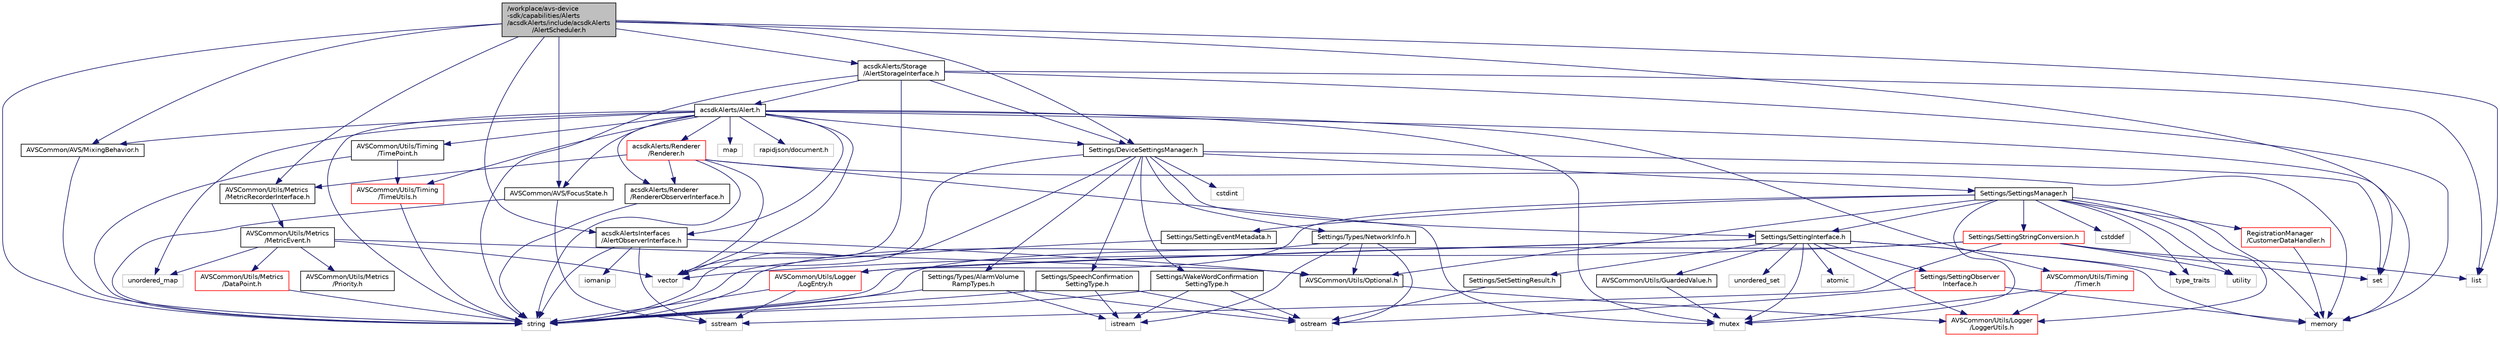 digraph "/workplace/avs-device-sdk/capabilities/Alerts/acsdkAlerts/include/acsdkAlerts/AlertScheduler.h"
{
 // LATEX_PDF_SIZE
  edge [fontname="Helvetica",fontsize="10",labelfontname="Helvetica",labelfontsize="10"];
  node [fontname="Helvetica",fontsize="10",shape=record];
  Node1 [label="/workplace/avs-device\l-sdk/capabilities/Alerts\l/acsdkAlerts/include/acsdkAlerts\l/AlertScheduler.h",height=0.2,width=0.4,color="black", fillcolor="grey75", style="filled", fontcolor="black",tooltip=" "];
  Node1 -> Node2 [color="midnightblue",fontsize="10",style="solid",fontname="Helvetica"];
  Node2 [label="acsdkAlerts/Storage\l/AlertStorageInterface.h",height=0.2,width=0.4,color="black", fillcolor="white", style="filled",URL="$_alert_storage_interface_8h.html",tooltip=" "];
  Node2 -> Node3 [color="midnightblue",fontsize="10",style="solid",fontname="Helvetica"];
  Node3 [label="acsdkAlerts/Alert.h",height=0.2,width=0.4,color="black", fillcolor="white", style="filled",URL="$_alert_8h.html",tooltip=" "];
  Node3 -> Node4 [color="midnightblue",fontsize="10",style="solid",fontname="Helvetica"];
  Node4 [label="acsdkAlerts/Renderer\l/Renderer.h",height=0.2,width=0.4,color="red", fillcolor="white", style="filled",URL="$_renderer_8h.html",tooltip=" "];
  Node4 -> Node6 [color="midnightblue",fontsize="10",style="solid",fontname="Helvetica"];
  Node6 [label="acsdkAlerts/Renderer\l/RendererObserverInterface.h",height=0.2,width=0.4,color="black", fillcolor="white", style="filled",URL="$_renderer_observer_interface_8h.html",tooltip=" "];
  Node6 -> Node7 [color="midnightblue",fontsize="10",style="solid",fontname="Helvetica"];
  Node7 [label="string",height=0.2,width=0.4,color="grey75", fillcolor="white", style="filled",tooltip=" "];
  Node4 -> Node93 [color="midnightblue",fontsize="10",style="solid",fontname="Helvetica"];
  Node93 [label="AVSCommon/Utils/Metrics\l/MetricRecorderInterface.h",height=0.2,width=0.4,color="black", fillcolor="white", style="filled",URL="$_metric_recorder_interface_8h.html",tooltip=" "];
  Node93 -> Node94 [color="midnightblue",fontsize="10",style="solid",fontname="Helvetica"];
  Node94 [label="AVSCommon/Utils/Metrics\l/MetricEvent.h",height=0.2,width=0.4,color="black", fillcolor="white", style="filled",URL="$_metric_event_8h.html",tooltip=" "];
  Node94 -> Node19 [color="midnightblue",fontsize="10",style="solid",fontname="Helvetica"];
  Node19 [label="unordered_map",height=0.2,width=0.4,color="grey75", fillcolor="white", style="filled",tooltip=" "];
  Node94 -> Node11 [color="midnightblue",fontsize="10",style="solid",fontname="Helvetica"];
  Node11 [label="vector",height=0.2,width=0.4,color="grey75", fillcolor="white", style="filled",tooltip=" "];
  Node94 -> Node95 [color="midnightblue",fontsize="10",style="solid",fontname="Helvetica"];
  Node95 [label="AVSCommon/Utils/Metrics\l/DataPoint.h",height=0.2,width=0.4,color="red", fillcolor="white", style="filled",URL="$_data_point_8h.html",tooltip=" "];
  Node95 -> Node7 [color="midnightblue",fontsize="10",style="solid",fontname="Helvetica"];
  Node94 -> Node97 [color="midnightblue",fontsize="10",style="solid",fontname="Helvetica"];
  Node97 [label="AVSCommon/Utils/Metrics\l/Priority.h",height=0.2,width=0.4,color="black", fillcolor="white", style="filled",URL="$_a_v_s_common_2_utils_2include_2_a_v_s_common_2_utils_2_metrics_2_priority_8h.html",tooltip=" "];
  Node94 -> Node36 [color="midnightblue",fontsize="10",style="solid",fontname="Helvetica"];
  Node36 [label="AVSCommon/Utils/Optional.h",height=0.2,width=0.4,color="black", fillcolor="white", style="filled",URL="$_optional_8h.html",tooltip=" "];
  Node36 -> Node37 [color="midnightblue",fontsize="10",style="solid",fontname="Helvetica"];
  Node37 [label="AVSCommon/Utils/Logger\l/LoggerUtils.h",height=0.2,width=0.4,color="red", fillcolor="white", style="filled",URL="$_logger_utils_8h.html",tooltip=" "];
  Node4 -> Node10 [color="midnightblue",fontsize="10",style="solid",fontname="Helvetica"];
  Node10 [label="memory",height=0.2,width=0.4,color="grey75", fillcolor="white", style="filled",tooltip=" "];
  Node4 -> Node40 [color="midnightblue",fontsize="10",style="solid",fontname="Helvetica"];
  Node40 [label="mutex",height=0.2,width=0.4,color="grey75", fillcolor="white", style="filled",tooltip=" "];
  Node4 -> Node7 [color="midnightblue",fontsize="10",style="solid",fontname="Helvetica"];
  Node4 -> Node11 [color="midnightblue",fontsize="10",style="solid",fontname="Helvetica"];
  Node3 -> Node6 [color="midnightblue",fontsize="10",style="solid",fontname="Helvetica"];
  Node3 -> Node98 [color="midnightblue",fontsize="10",style="solid",fontname="Helvetica"];
  Node98 [label="AVSCommon/AVS/FocusState.h",height=0.2,width=0.4,color="black", fillcolor="white", style="filled",URL="$_focus_state_8h.html",tooltip=" "];
  Node98 -> Node41 [color="midnightblue",fontsize="10",style="solid",fontname="Helvetica"];
  Node41 [label="sstream",height=0.2,width=0.4,color="grey75", fillcolor="white", style="filled",tooltip=" "];
  Node98 -> Node7 [color="midnightblue",fontsize="10",style="solid",fontname="Helvetica"];
  Node3 -> Node99 [color="midnightblue",fontsize="10",style="solid",fontname="Helvetica"];
  Node99 [label="AVSCommon/AVS/MixingBehavior.h",height=0.2,width=0.4,color="black", fillcolor="white", style="filled",URL="$_a_v_s_2include_2_a_v_s_common_2_a_v_s_2_mixing_behavior_8h.html",tooltip=" "];
  Node99 -> Node7 [color="midnightblue",fontsize="10",style="solid",fontname="Helvetica"];
  Node3 -> Node100 [color="midnightblue",fontsize="10",style="solid",fontname="Helvetica"];
  Node100 [label="AVSCommon/Utils/Timing\l/Timer.h",height=0.2,width=0.4,color="red", fillcolor="white", style="filled",URL="$_a_v_s_common_2_utils_2include_2_a_v_s_common_2_utils_2_timing_2_timer_8h.html",tooltip=" "];
  Node100 -> Node40 [color="midnightblue",fontsize="10",style="solid",fontname="Helvetica"];
  Node100 -> Node37 [color="midnightblue",fontsize="10",style="solid",fontname="Helvetica"];
  Node3 -> Node106 [color="midnightblue",fontsize="10",style="solid",fontname="Helvetica"];
  Node106 [label="AVSCommon/Utils/Timing\l/TimePoint.h",height=0.2,width=0.4,color="black", fillcolor="white", style="filled",URL="$_time_point_8h.html",tooltip=" "];
  Node106 -> Node7 [color="midnightblue",fontsize="10",style="solid",fontname="Helvetica"];
  Node106 -> Node107 [color="midnightblue",fontsize="10",style="solid",fontname="Helvetica"];
  Node107 [label="AVSCommon/Utils/Timing\l/TimeUtils.h",height=0.2,width=0.4,color="red", fillcolor="white", style="filled",URL="$_time_utils_8h.html",tooltip=" "];
  Node107 -> Node7 [color="midnightblue",fontsize="10",style="solid",fontname="Helvetica"];
  Node3 -> Node107 [color="midnightblue",fontsize="10",style="solid",fontname="Helvetica"];
  Node3 -> Node111 [color="midnightblue",fontsize="10",style="solid",fontname="Helvetica"];
  Node111 [label="acsdkAlertsInterfaces\l/AlertObserverInterface.h",height=0.2,width=0.4,color="black", fillcolor="white", style="filled",URL="$_alert_observer_interface_8h.html",tooltip=" "];
  Node111 -> Node112 [color="midnightblue",fontsize="10",style="solid",fontname="Helvetica"];
  Node112 [label="iomanip",height=0.2,width=0.4,color="grey75", fillcolor="white", style="filled",tooltip=" "];
  Node111 -> Node7 [color="midnightblue",fontsize="10",style="solid",fontname="Helvetica"];
  Node111 -> Node41 [color="midnightblue",fontsize="10",style="solid",fontname="Helvetica"];
  Node111 -> Node36 [color="midnightblue",fontsize="10",style="solid",fontname="Helvetica"];
  Node3 -> Node113 [color="midnightblue",fontsize="10",style="solid",fontname="Helvetica"];
  Node113 [label="Settings/DeviceSettingsManager.h",height=0.2,width=0.4,color="black", fillcolor="white", style="filled",URL="$_device_settings_manager_8h.html",tooltip=" "];
  Node113 -> Node27 [color="midnightblue",fontsize="10",style="solid",fontname="Helvetica"];
  Node27 [label="cstdint",height=0.2,width=0.4,color="grey75", fillcolor="white", style="filled",tooltip=" "];
  Node113 -> Node43 [color="midnightblue",fontsize="10",style="solid",fontname="Helvetica"];
  Node43 [label="set",height=0.2,width=0.4,color="grey75", fillcolor="white", style="filled",tooltip=" "];
  Node113 -> Node7 [color="midnightblue",fontsize="10",style="solid",fontname="Helvetica"];
  Node113 -> Node11 [color="midnightblue",fontsize="10",style="solid",fontname="Helvetica"];
  Node113 -> Node114 [color="midnightblue",fontsize="10",style="solid",fontname="Helvetica"];
  Node114 [label="Settings/SettingInterface.h",height=0.2,width=0.4,color="black", fillcolor="white", style="filled",URL="$_setting_interface_8h.html",tooltip=" "];
  Node114 -> Node39 [color="midnightblue",fontsize="10",style="solid",fontname="Helvetica"];
  Node39 [label="atomic",height=0.2,width=0.4,color="grey75", fillcolor="white", style="filled",tooltip=" "];
  Node114 -> Node10 [color="midnightblue",fontsize="10",style="solid",fontname="Helvetica"];
  Node114 -> Node40 [color="midnightblue",fontsize="10",style="solid",fontname="Helvetica"];
  Node114 -> Node7 [color="midnightblue",fontsize="10",style="solid",fontname="Helvetica"];
  Node114 -> Node115 [color="midnightblue",fontsize="10",style="solid",fontname="Helvetica"];
  Node115 [label="type_traits",height=0.2,width=0.4,color="grey75", fillcolor="white", style="filled",tooltip=" "];
  Node114 -> Node73 [color="midnightblue",fontsize="10",style="solid",fontname="Helvetica"];
  Node73 [label="unordered_set",height=0.2,width=0.4,color="grey75", fillcolor="white", style="filled",tooltip=" "];
  Node114 -> Node116 [color="midnightblue",fontsize="10",style="solid",fontname="Helvetica"];
  Node116 [label="AVSCommon/Utils/GuardedValue.h",height=0.2,width=0.4,color="black", fillcolor="white", style="filled",URL="$_guarded_value_8h.html",tooltip=" "];
  Node116 -> Node40 [color="midnightblue",fontsize="10",style="solid",fontname="Helvetica"];
  Node114 -> Node46 [color="midnightblue",fontsize="10",style="solid",fontname="Helvetica"];
  Node46 [label="AVSCommon/Utils/Logger\l/LogEntry.h",height=0.2,width=0.4,color="red", fillcolor="white", style="filled",URL="$_log_entry_8h.html",tooltip=" "];
  Node46 -> Node41 [color="midnightblue",fontsize="10",style="solid",fontname="Helvetica"];
  Node46 -> Node7 [color="midnightblue",fontsize="10",style="solid",fontname="Helvetica"];
  Node114 -> Node37 [color="midnightblue",fontsize="10",style="solid",fontname="Helvetica"];
  Node114 -> Node117 [color="midnightblue",fontsize="10",style="solid",fontname="Helvetica"];
  Node117 [label="Settings/SetSettingResult.h",height=0.2,width=0.4,color="black", fillcolor="white", style="filled",URL="$_set_setting_result_8h.html",tooltip=" "];
  Node117 -> Node29 [color="midnightblue",fontsize="10",style="solid",fontname="Helvetica"];
  Node29 [label="ostream",height=0.2,width=0.4,color="grey75", fillcolor="white", style="filled",tooltip=" "];
  Node114 -> Node118 [color="midnightblue",fontsize="10",style="solid",fontname="Helvetica"];
  Node118 [label="Settings/SettingObserver\lInterface.h",height=0.2,width=0.4,color="red", fillcolor="white", style="filled",URL="$_setting_observer_interface_8h.html",tooltip=" "];
  Node118 -> Node10 [color="midnightblue",fontsize="10",style="solid",fontname="Helvetica"];
  Node118 -> Node29 [color="midnightblue",fontsize="10",style="solid",fontname="Helvetica"];
  Node113 -> Node119 [color="midnightblue",fontsize="10",style="solid",fontname="Helvetica"];
  Node119 [label="Settings/SettingsManager.h",height=0.2,width=0.4,color="black", fillcolor="white", style="filled",URL="$_settings_manager_8h.html",tooltip=" "];
  Node119 -> Node33 [color="midnightblue",fontsize="10",style="solid",fontname="Helvetica"];
  Node33 [label="cstddef",height=0.2,width=0.4,color="grey75", fillcolor="white", style="filled",tooltip=" "];
  Node119 -> Node10 [color="midnightblue",fontsize="10",style="solid",fontname="Helvetica"];
  Node119 -> Node40 [color="midnightblue",fontsize="10",style="solid",fontname="Helvetica"];
  Node119 -> Node115 [color="midnightblue",fontsize="10",style="solid",fontname="Helvetica"];
  Node119 -> Node69 [color="midnightblue",fontsize="10",style="solid",fontname="Helvetica"];
  Node69 [label="utility",height=0.2,width=0.4,color="grey75", fillcolor="white", style="filled",tooltip=" "];
  Node119 -> Node36 [color="midnightblue",fontsize="10",style="solid",fontname="Helvetica"];
  Node119 -> Node46 [color="midnightblue",fontsize="10",style="solid",fontname="Helvetica"];
  Node119 -> Node37 [color="midnightblue",fontsize="10",style="solid",fontname="Helvetica"];
  Node119 -> Node120 [color="midnightblue",fontsize="10",style="solid",fontname="Helvetica"];
  Node120 [label="RegistrationManager\l/CustomerDataHandler.h",height=0.2,width=0.4,color="red", fillcolor="white", style="filled",URL="$_customer_data_handler_8h.html",tooltip=" "];
  Node120 -> Node10 [color="midnightblue",fontsize="10",style="solid",fontname="Helvetica"];
  Node119 -> Node123 [color="midnightblue",fontsize="10",style="solid",fontname="Helvetica"];
  Node123 [label="Settings/SettingEventMetadata.h",height=0.2,width=0.4,color="black", fillcolor="white", style="filled",URL="$_setting_event_metadata_8h.html",tooltip=" "];
  Node123 -> Node7 [color="midnightblue",fontsize="10",style="solid",fontname="Helvetica"];
  Node119 -> Node114 [color="midnightblue",fontsize="10",style="solid",fontname="Helvetica"];
  Node119 -> Node124 [color="midnightblue",fontsize="10",style="solid",fontname="Helvetica"];
  Node124 [label="Settings/SettingStringConversion.h",height=0.2,width=0.4,color="red", fillcolor="white", style="filled",URL="$_setting_string_conversion_8h.html",tooltip=" "];
  Node124 -> Node86 [color="midnightblue",fontsize="10",style="solid",fontname="Helvetica"];
  Node86 [label="list",height=0.2,width=0.4,color="grey75", fillcolor="white", style="filled",tooltip=" "];
  Node124 -> Node43 [color="midnightblue",fontsize="10",style="solid",fontname="Helvetica"];
  Node124 -> Node41 [color="midnightblue",fontsize="10",style="solid",fontname="Helvetica"];
  Node124 -> Node7 [color="midnightblue",fontsize="10",style="solid",fontname="Helvetica"];
  Node124 -> Node69 [color="midnightblue",fontsize="10",style="solid",fontname="Helvetica"];
  Node124 -> Node11 [color="midnightblue",fontsize="10",style="solid",fontname="Helvetica"];
  Node113 -> Node125 [color="midnightblue",fontsize="10",style="solid",fontname="Helvetica"];
  Node125 [label="Settings/SpeechConfirmation\lSettingType.h",height=0.2,width=0.4,color="black", fillcolor="white", style="filled",URL="$_speech_confirmation_setting_type_8h.html",tooltip=" "];
  Node125 -> Node126 [color="midnightblue",fontsize="10",style="solid",fontname="Helvetica"];
  Node126 [label="istream",height=0.2,width=0.4,color="grey75", fillcolor="white", style="filled",tooltip=" "];
  Node125 -> Node29 [color="midnightblue",fontsize="10",style="solid",fontname="Helvetica"];
  Node125 -> Node7 [color="midnightblue",fontsize="10",style="solid",fontname="Helvetica"];
  Node113 -> Node127 [color="midnightblue",fontsize="10",style="solid",fontname="Helvetica"];
  Node127 [label="Settings/WakeWordConfirmation\lSettingType.h",height=0.2,width=0.4,color="black", fillcolor="white", style="filled",URL="$_wake_word_confirmation_setting_type_8h.html",tooltip=" "];
  Node127 -> Node7 [color="midnightblue",fontsize="10",style="solid",fontname="Helvetica"];
  Node127 -> Node29 [color="midnightblue",fontsize="10",style="solid",fontname="Helvetica"];
  Node127 -> Node126 [color="midnightblue",fontsize="10",style="solid",fontname="Helvetica"];
  Node113 -> Node128 [color="midnightblue",fontsize="10",style="solid",fontname="Helvetica"];
  Node128 [label="Settings/Types/AlarmVolume\lRampTypes.h",height=0.2,width=0.4,color="black", fillcolor="white", style="filled",URL="$_alarm_volume_ramp_types_8h.html",tooltip=" "];
  Node128 -> Node126 [color="midnightblue",fontsize="10",style="solid",fontname="Helvetica"];
  Node128 -> Node29 [color="midnightblue",fontsize="10",style="solid",fontname="Helvetica"];
  Node128 -> Node7 [color="midnightblue",fontsize="10",style="solid",fontname="Helvetica"];
  Node113 -> Node129 [color="midnightblue",fontsize="10",style="solid",fontname="Helvetica"];
  Node129 [label="Settings/Types/NetworkInfo.h",height=0.2,width=0.4,color="black", fillcolor="white", style="filled",URL="$_network_info_8h.html",tooltip=" "];
  Node129 -> Node126 [color="midnightblue",fontsize="10",style="solid",fontname="Helvetica"];
  Node129 -> Node29 [color="midnightblue",fontsize="10",style="solid",fontname="Helvetica"];
  Node129 -> Node7 [color="midnightblue",fontsize="10",style="solid",fontname="Helvetica"];
  Node129 -> Node36 [color="midnightblue",fontsize="10",style="solid",fontname="Helvetica"];
  Node3 -> Node58 [color="midnightblue",fontsize="10",style="solid",fontname="Helvetica"];
  Node58 [label="map",height=0.2,width=0.4,color="grey75", fillcolor="white", style="filled",tooltip=" "];
  Node3 -> Node10 [color="midnightblue",fontsize="10",style="solid",fontname="Helvetica"];
  Node3 -> Node40 [color="midnightblue",fontsize="10",style="solid",fontname="Helvetica"];
  Node3 -> Node7 [color="midnightblue",fontsize="10",style="solid",fontname="Helvetica"];
  Node3 -> Node19 [color="midnightblue",fontsize="10",style="solid",fontname="Helvetica"];
  Node3 -> Node11 [color="midnightblue",fontsize="10",style="solid",fontname="Helvetica"];
  Node3 -> Node44 [color="midnightblue",fontsize="10",style="solid",fontname="Helvetica"];
  Node44 [label="rapidjson/document.h",height=0.2,width=0.4,color="grey75", fillcolor="white", style="filled",tooltip=" "];
  Node2 -> Node113 [color="midnightblue",fontsize="10",style="solid",fontname="Helvetica"];
  Node2 -> Node86 [color="midnightblue",fontsize="10",style="solid",fontname="Helvetica"];
  Node2 -> Node10 [color="midnightblue",fontsize="10",style="solid",fontname="Helvetica"];
  Node2 -> Node7 [color="midnightblue",fontsize="10",style="solid",fontname="Helvetica"];
  Node2 -> Node11 [color="midnightblue",fontsize="10",style="solid",fontname="Helvetica"];
  Node1 -> Node98 [color="midnightblue",fontsize="10",style="solid",fontname="Helvetica"];
  Node1 -> Node99 [color="midnightblue",fontsize="10",style="solid",fontname="Helvetica"];
  Node1 -> Node93 [color="midnightblue",fontsize="10",style="solid",fontname="Helvetica"];
  Node1 -> Node113 [color="midnightblue",fontsize="10",style="solid",fontname="Helvetica"];
  Node1 -> Node111 [color="midnightblue",fontsize="10",style="solid",fontname="Helvetica"];
  Node1 -> Node86 [color="midnightblue",fontsize="10",style="solid",fontname="Helvetica"];
  Node1 -> Node43 [color="midnightblue",fontsize="10",style="solid",fontname="Helvetica"];
  Node1 -> Node7 [color="midnightblue",fontsize="10",style="solid",fontname="Helvetica"];
}
